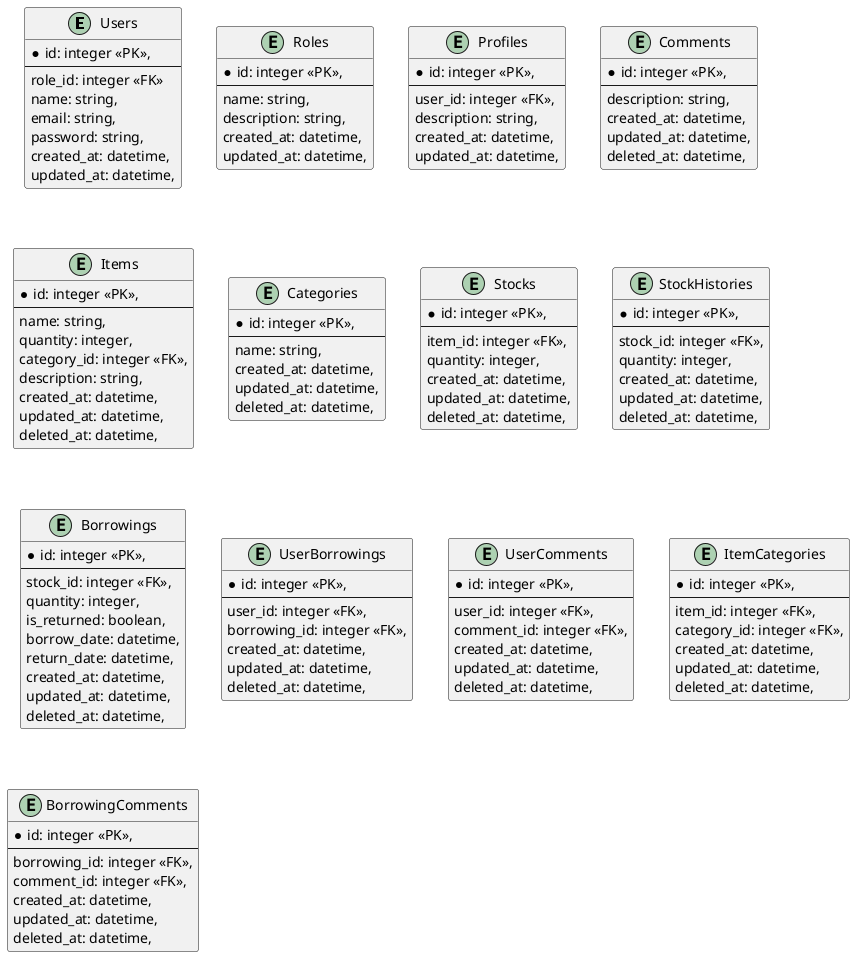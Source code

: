 @startuml stock_app

'  ユーザー関連
entity "Users" as users {
  *id: integer <<PK>>,
  --
  role_id: integer <<FK>>
  name: string,
  email: string,
  password: string,
  created_at: datetime,
  updated_at: datetime,
}

' 一般ユーザーか管理者かを分ける
entity "Roles" as roles {
  *id: integer <<PK>>,
  --
  name: string,
  description: string,
  created_at: datetime,
  updated_at: datetime,
}

' マイページ画面で利用
entity "Profiles" as profiles {
  *id: integer <<PK>>,
  --
  user_id: integer <<FK>>,
  description: string,
  created_at: datetime,
  updated_at: datetime,
}

' ユーザーが借りている物にコメントを入れる
entity "Comments" as comments {
  *id: integer <<PK>>,
  --
  description: string,
  created_at: datetime,
  updated_at: datetime,
  deleted_at: datetime,
}

' 商品関連
' 商品登録で利用
entity "Items" as items {
  *id: integer <<PK>>,
  --
  name: string,
  quantity: integer,
  category_id: integer <<FK>>,
  description: string,
  created_at: datetime,
  updated_at: datetime,
  deleted_at: datetime,
}

entity "Categories" as categories {
  *id: integer <<PK>>,
  --
  name: string,
  created_at: datetime,
  updated_at: datetime,
  deleted_at: datetime,
}

' 在庫管理で利用
entity "Stocks" as stocks {
  *id: integer <<PK>>,
  --
  item_id: integer <<FK>>,
  quantity: integer,
  created_at: datetime,
  updated_at: datetime,
  deleted_at: datetime,
}

entity "StockHistories" as stock_histories {
  *id: integer <<PK>>,
  --
  stock_id: integer <<FK>>,
  quantity: integer,
  created_at: datetime,
  updated_at: datetime,
  deleted_at: datetime,
}

' レンタル関連
entity "Borrowings" as borrowings {
  *id: integer <<PK>>,
  --
  stock_id: integer <<FK>>,
  quantity: integer,
  is_returned: boolean,
  borrow_date: datetime,
  return_date: datetime,
  created_at: datetime,
  updated_at: datetime,
  deleted_at: datetime,
}

' 中間テーブル
entity "UserBorrowings" as user_borrowings {
  *id: integer <<PK>>,
  --
  user_id: integer <<FK>>,
  borrowing_id: integer <<FK>>,
  created_at: datetime,
  updated_at: datetime,
  deleted_at: datetime,
}

entity "UserComments" as user_comments {
  *id: integer <<PK>>,
  --
  user_id: integer <<FK>>,
  comment_id: integer <<FK>>,
  created_at: datetime,
  updated_at: datetime,
  deleted_at: datetime,
}

entity "ItemCategories" as item_categories {
  *id: integer <<PK>>,
  --
  item_id: integer <<FK>>,
  category_id: integer <<FK>>,
  created_at: datetime,
  updated_at: datetime,
  deleted_at: datetime,
}

entity "BorrowingComments" as borrowing_comments {
  *id: integer <<PK>>,
  --
  borrowing_id: integer <<FK>>,
  comment_id: integer <<FK>>,
  created_at: datetime,
  updated_at: datetime,
  deleted_at: datetime,
}

@enduml